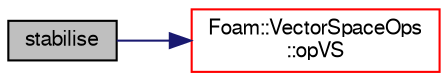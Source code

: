digraph "stabilise"
{
  bgcolor="transparent";
  edge [fontname="FreeSans",fontsize="10",labelfontname="FreeSans",labelfontsize="10"];
  node [fontname="FreeSans",fontsize="10",shape=record];
  rankdir="LR";
  Node1 [label="stabilise",height=0.2,width=0.4,color="black", fillcolor="grey75", style="filled" fontcolor="black"];
  Node1 -> Node2 [color="midnightblue",fontsize="10",style="solid",fontname="FreeSans"];
  Node2 [label="Foam::VectorSpaceOps\l::opVS",height=0.2,width=0.4,color="red",URL="$a02718.html#a4f85ced4979a77262b54c597b5cf1fef"];
}
